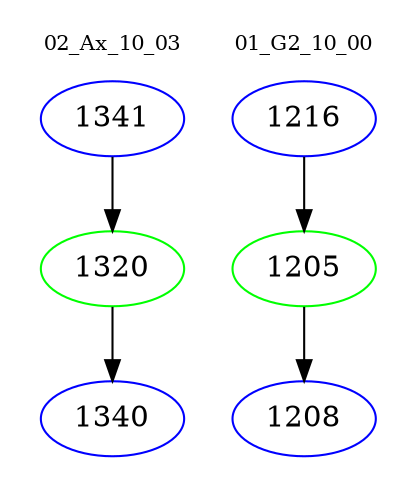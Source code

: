 digraph{
subgraph cluster_0 {
color = white
label = "02_Ax_10_03";
fontsize=10;
T0_1341 [label="1341", color="blue"]
T0_1341 -> T0_1320 [color="black"]
T0_1320 [label="1320", color="green"]
T0_1320 -> T0_1340 [color="black"]
T0_1340 [label="1340", color="blue"]
}
subgraph cluster_1 {
color = white
label = "01_G2_10_00";
fontsize=10;
T1_1216 [label="1216", color="blue"]
T1_1216 -> T1_1205 [color="black"]
T1_1205 [label="1205", color="green"]
T1_1205 -> T1_1208 [color="black"]
T1_1208 [label="1208", color="blue"]
}
}
